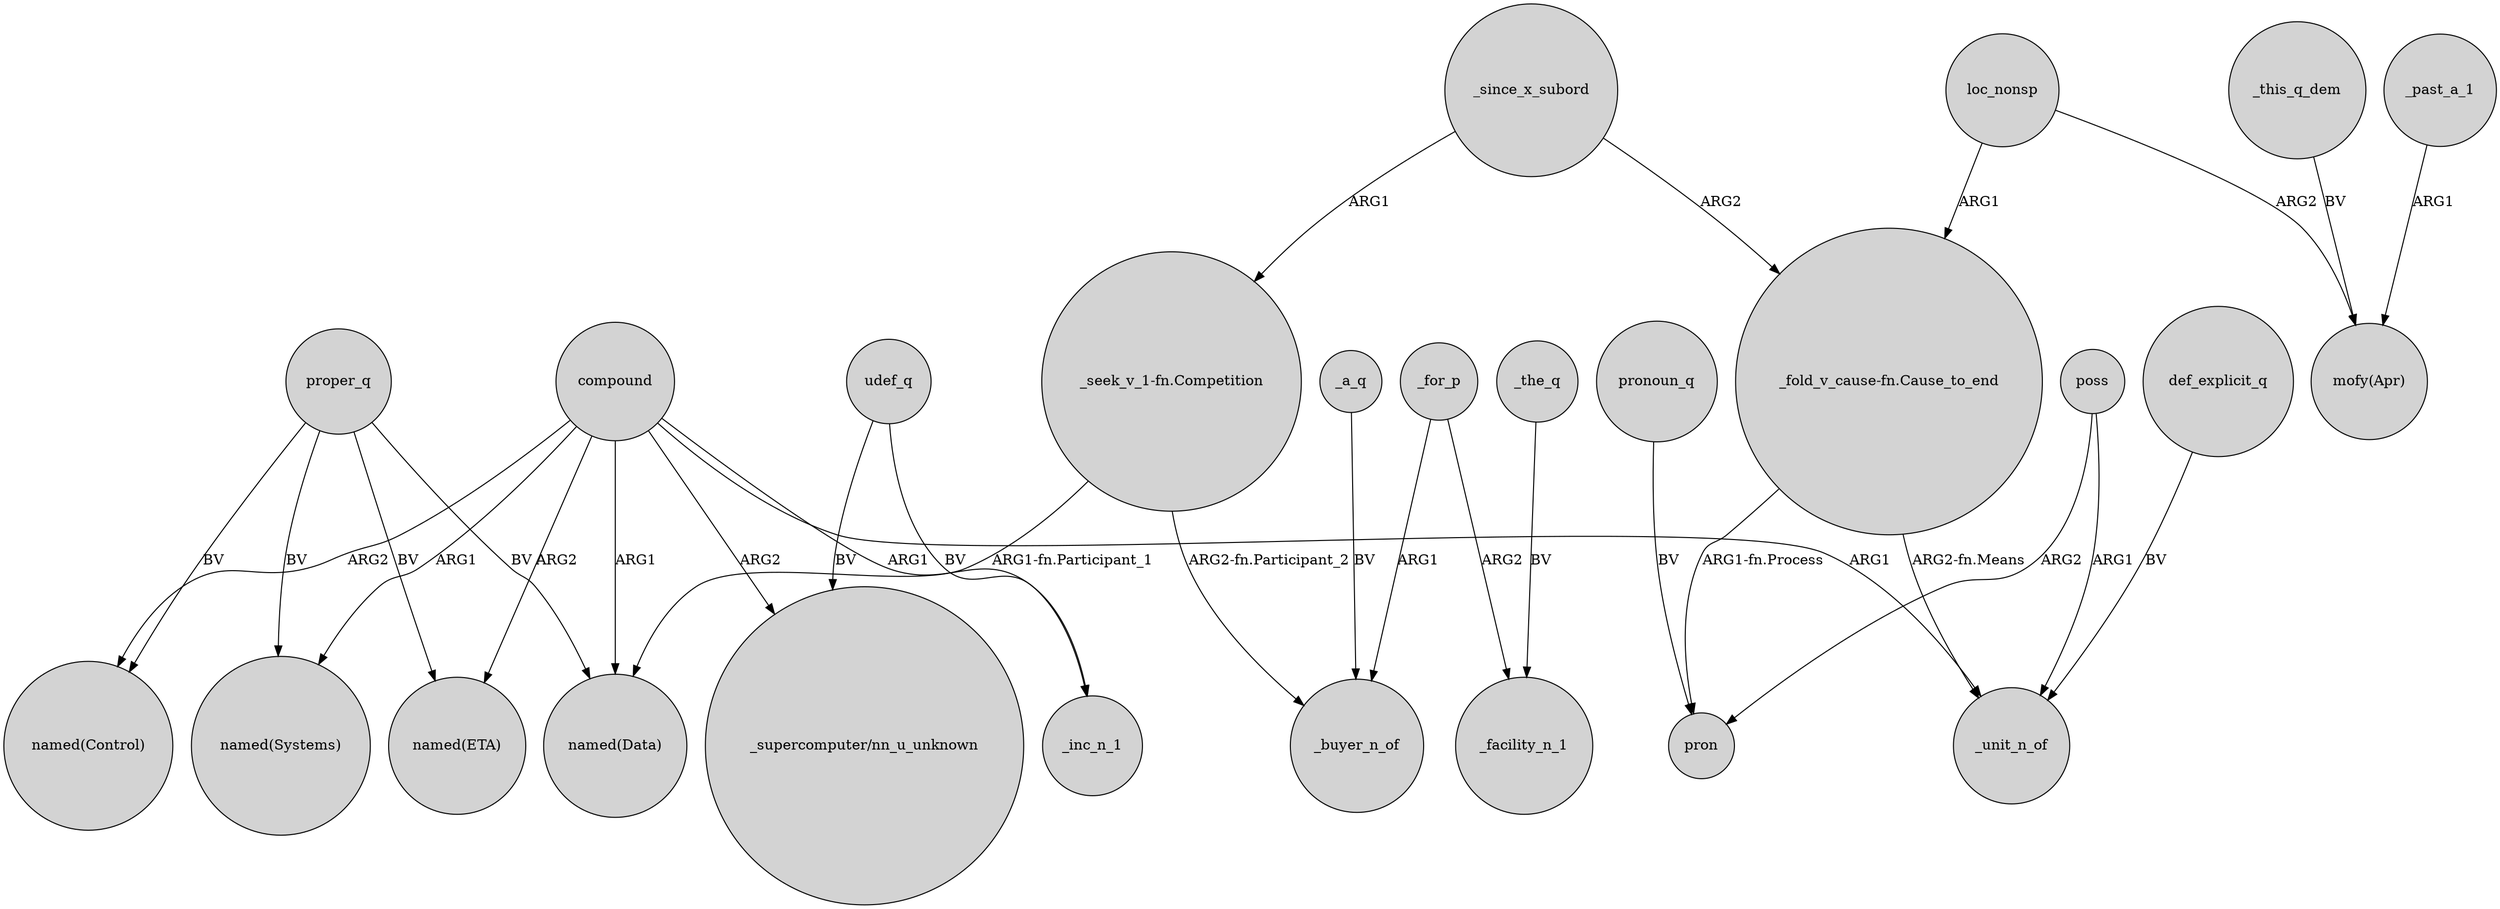 digraph {
	node [shape=circle style=filled]
	proper_q -> "named(Control)" [label=BV]
	compound -> "named(ETA)" [label=ARG2]
	compound -> "_supercomputer/nn_u_unknown" [label=ARG2]
	compound -> "named(Control)" [label=ARG2]
	"_fold_v_cause-fn.Cause_to_end" -> pron [label="ARG1-fn.Process"]
	_since_x_subord -> "_fold_v_cause-fn.Cause_to_end" [label=ARG2]
	_this_q_dem -> "mofy(Apr)" [label=BV]
	proper_q -> "named(Data)" [label=BV]
	"_seek_v_1-fn.Competition" -> _buyer_n_of [label="ARG2-fn.Participant_2"]
	compound -> "named(Data)" [label=ARG1]
	compound -> _inc_n_1 [label=ARG1]
	_for_p -> _buyer_n_of [label=ARG1]
	pronoun_q -> pron [label=BV]
	_a_q -> _buyer_n_of [label=BV]
	udef_q -> _inc_n_1 [label=BV]
	poss -> pron [label=ARG2]
	_since_x_subord -> "_seek_v_1-fn.Competition" [label=ARG1]
	proper_q -> "named(ETA)" [label=BV]
	def_explicit_q -> _unit_n_of [label=BV]
	proper_q -> "named(Systems)" [label=BV]
	"_fold_v_cause-fn.Cause_to_end" -> _unit_n_of [label="ARG2-fn.Means"]
	_for_p -> _facility_n_1 [label=ARG2]
	compound -> "named(Systems)" [label=ARG1]
	loc_nonsp -> "_fold_v_cause-fn.Cause_to_end" [label=ARG1]
	_past_a_1 -> "mofy(Apr)" [label=ARG1]
	"_seek_v_1-fn.Competition" -> "named(Data)" [label="ARG1-fn.Participant_1"]
	_the_q -> _facility_n_1 [label=BV]
	poss -> _unit_n_of [label=ARG1]
	compound -> _unit_n_of [label=ARG1]
	loc_nonsp -> "mofy(Apr)" [label=ARG2]
	udef_q -> "_supercomputer/nn_u_unknown" [label=BV]
}

